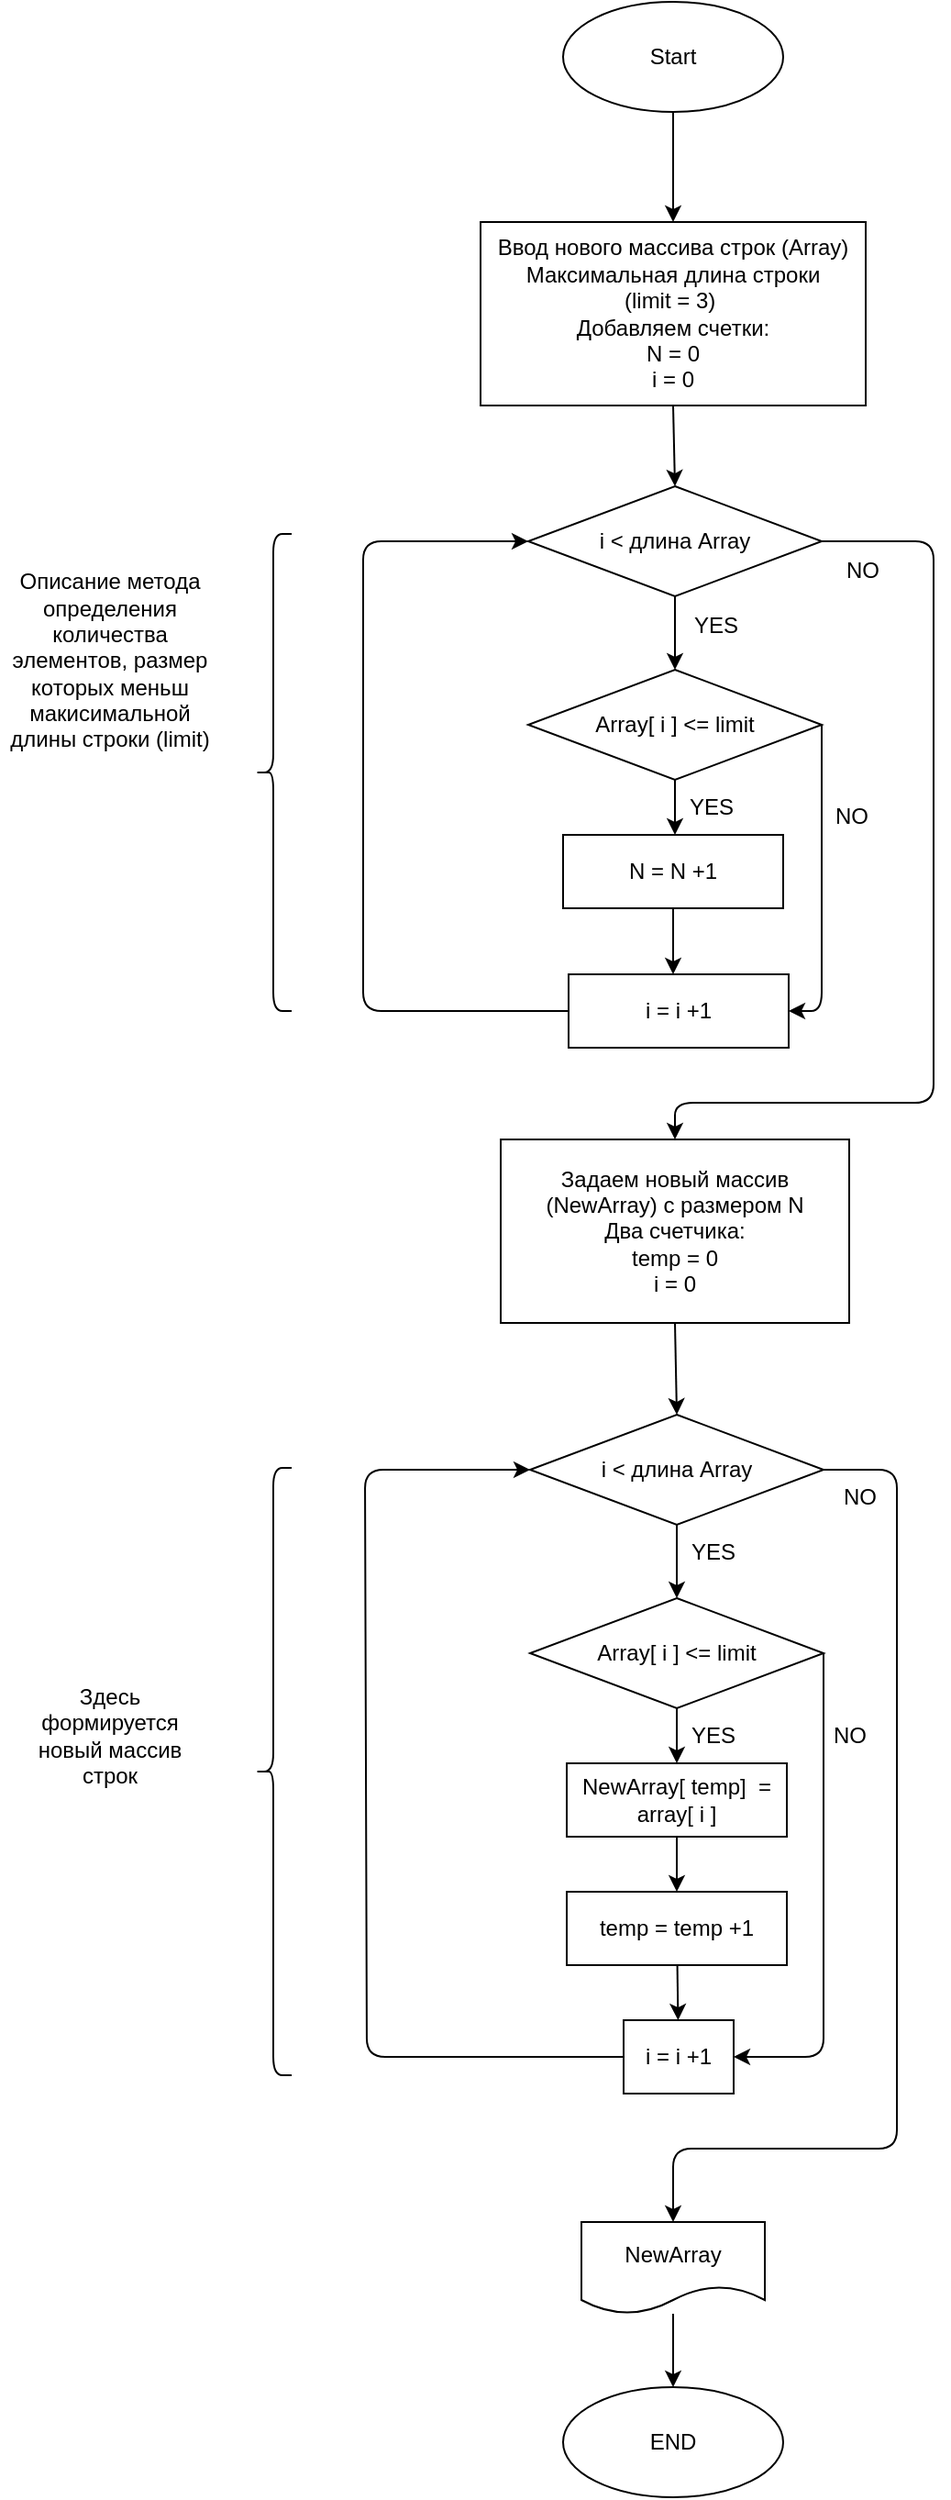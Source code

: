 <mxfile>
    <diagram id="LLfdZjAIVjmjKWJnR35u" name="Страница 1">
        <mxGraphModel dx="1246" dy="558" grid="1" gridSize="10" guides="1" tooltips="1" connect="1" arrows="1" fold="1" page="1" pageScale="1" pageWidth="827" pageHeight="1169" math="0" shadow="0">
            <root>
                <mxCell id="0"/>
                <mxCell id="1" parent="0"/>
                <mxCell id="2" value="Ввод нового массива строк (Array)&lt;br&gt;Максимальная длина строки &lt;br&gt;(limit = 3)&amp;nbsp;&lt;br&gt;Добавляем счетки:&lt;br&gt;N = 0&lt;br&gt;i = 0" style="rounded=0;whiteSpace=wrap;html=1;" parent="1" vertex="1">
                    <mxGeometry x="342" y="230" width="210" height="100" as="geometry"/>
                </mxCell>
                <mxCell id="6" value="Задаем новый массив (NewArray) c размером N&lt;br&gt;Два счетчика:&lt;br&gt;temp = 0&lt;br&gt;i = 0" style="rounded=0;whiteSpace=wrap;html=1;" parent="1" vertex="1">
                    <mxGeometry x="353" y="730" width="190" height="100" as="geometry"/>
                </mxCell>
                <mxCell id="29" style="edgeStyle=none;html=1;entryX=0.5;entryY=0;entryDx=0;entryDy=0;exitX=0.5;exitY=1;exitDx=0;exitDy=0;" parent="1" source="6" target="10" edge="1">
                    <mxGeometry relative="1" as="geometry">
                        <mxPoint x="448.6" y="860" as="sourcePoint"/>
                    </mxGeometry>
                </mxCell>
                <mxCell id="15" style="edgeStyle=none;html=1;entryX=0.5;entryY=0;entryDx=0;entryDy=0;" parent="1" source="10" target="11" edge="1">
                    <mxGeometry relative="1" as="geometry"/>
                </mxCell>
                <mxCell id="31" style="edgeStyle=none;html=1;entryX=0.5;entryY=0;entryDx=0;entryDy=0;" parent="1" source="10" target="30" edge="1">
                    <mxGeometry relative="1" as="geometry">
                        <Array as="points">
                            <mxPoint x="569" y="910"/>
                            <mxPoint x="569" y="1280"/>
                            <mxPoint x="520" y="1280"/>
                            <mxPoint x="447" y="1280"/>
                        </Array>
                    </mxGeometry>
                </mxCell>
                <mxCell id="10" value="i &amp;lt; длина Array" style="rhombus;whiteSpace=wrap;html=1;" parent="1" vertex="1">
                    <mxGeometry x="369" y="880" width="160" height="60" as="geometry"/>
                </mxCell>
                <mxCell id="16" style="edgeStyle=none;html=1;entryX=0.5;entryY=0;entryDx=0;entryDy=0;" parent="1" source="11" target="12" edge="1">
                    <mxGeometry relative="1" as="geometry"/>
                </mxCell>
                <mxCell id="73" style="edgeStyle=none;html=1;entryX=1;entryY=0.5;entryDx=0;entryDy=0;exitX=1;exitY=0.5;exitDx=0;exitDy=0;" edge="1" parent="1" source="11" target="20">
                    <mxGeometry relative="1" as="geometry">
                        <mxPoint x="560" y="1010" as="targetPoint"/>
                        <mxPoint x="530" y="1020" as="sourcePoint"/>
                        <Array as="points">
                            <mxPoint x="529" y="1230"/>
                        </Array>
                    </mxGeometry>
                </mxCell>
                <mxCell id="11" value="Array[ i ] &amp;lt;= limit" style="rhombus;whiteSpace=wrap;html=1;" parent="1" vertex="1">
                    <mxGeometry x="369" y="980" width="160" height="60" as="geometry"/>
                </mxCell>
                <mxCell id="19" style="edgeStyle=none;html=1;entryX=0.5;entryY=0;entryDx=0;entryDy=0;" parent="1" source="12" target="13" edge="1">
                    <mxGeometry relative="1" as="geometry"/>
                </mxCell>
                <mxCell id="12" value="NewArray[ temp]&amp;nbsp; = array[ i ]" style="rounded=0;whiteSpace=wrap;html=1;" parent="1" vertex="1">
                    <mxGeometry x="389" y="1070" width="120" height="40" as="geometry"/>
                </mxCell>
                <mxCell id="75" value="" style="edgeStyle=none;html=1;" edge="1" parent="1" source="13" target="20">
                    <mxGeometry relative="1" as="geometry"/>
                </mxCell>
                <mxCell id="13" value="temp = temp +1" style="rounded=0;whiteSpace=wrap;html=1;" parent="1" vertex="1">
                    <mxGeometry x="389" y="1140" width="120" height="40" as="geometry"/>
                </mxCell>
                <mxCell id="14" value="YES" style="text;html=1;strokeColor=none;fillColor=none;align=center;verticalAlign=middle;whiteSpace=wrap;rounded=0;" parent="1" vertex="1">
                    <mxGeometry x="459" y="950" width="20" height="10" as="geometry"/>
                </mxCell>
                <mxCell id="17" value="YES" style="text;html=1;strokeColor=none;fillColor=none;align=center;verticalAlign=middle;whiteSpace=wrap;rounded=0;" parent="1" vertex="1">
                    <mxGeometry x="459" y="1050" width="20" height="10" as="geometry"/>
                </mxCell>
                <mxCell id="18" value="NO" style="text;html=1;strokeColor=none;fillColor=none;align=center;verticalAlign=middle;whiteSpace=wrap;rounded=0;" parent="1" vertex="1">
                    <mxGeometry x="539" y="920" width="20" height="10" as="geometry"/>
                </mxCell>
                <mxCell id="21" style="edgeStyle=none;html=1;entryX=0;entryY=0.5;entryDx=0;entryDy=0;" parent="1" source="20" target="10" edge="1">
                    <mxGeometry relative="1" as="geometry">
                        <Array as="points">
                            <mxPoint x="280" y="1230"/>
                            <mxPoint x="279" y="910"/>
                        </Array>
                    </mxGeometry>
                </mxCell>
                <mxCell id="20" value="i = i +1" style="rounded=0;whiteSpace=wrap;html=1;" parent="1" vertex="1">
                    <mxGeometry x="420" y="1210" width="60" height="40" as="geometry"/>
                </mxCell>
                <mxCell id="60" value="" style="edgeStyle=none;html=1;" edge="1" parent="1" source="30" target="59">
                    <mxGeometry relative="1" as="geometry"/>
                </mxCell>
                <mxCell id="30" value="NewArray" style="shape=document;whiteSpace=wrap;html=1;boundedLbl=1;" parent="1" vertex="1">
                    <mxGeometry x="397" y="1320" width="100" height="50" as="geometry"/>
                </mxCell>
                <mxCell id="34" value="Здесь формируется новый массив строк" style="text;html=1;strokeColor=none;fillColor=none;align=center;verticalAlign=middle;whiteSpace=wrap;rounded=0;" parent="1" vertex="1">
                    <mxGeometry x="85" y="1020" width="110" height="70" as="geometry"/>
                </mxCell>
                <mxCell id="36" style="edgeStyle=none;html=1;entryX=0.5;entryY=0;entryDx=0;entryDy=0;exitX=0.5;exitY=1;exitDx=0;exitDy=0;" parent="1" source="2" target="39" edge="1">
                    <mxGeometry relative="1" as="geometry">
                        <mxPoint x="448" y="344" as="sourcePoint"/>
                    </mxGeometry>
                </mxCell>
                <mxCell id="38" style="edgeStyle=none;html=1;entryX=0.5;entryY=0;entryDx=0;entryDy=0;" parent="1" source="39" target="42" edge="1">
                    <mxGeometry relative="1" as="geometry"/>
                </mxCell>
                <mxCell id="56" style="edgeStyle=none;html=1;" parent="1" source="39" edge="1">
                    <mxGeometry relative="1" as="geometry">
                        <Array as="points">
                            <mxPoint x="589" y="404"/>
                            <mxPoint x="589" y="570"/>
                            <mxPoint x="589" y="630"/>
                            <mxPoint x="589" y="710"/>
                            <mxPoint x="448" y="710"/>
                        </Array>
                        <mxPoint x="448" y="730" as="targetPoint"/>
                    </mxGeometry>
                </mxCell>
                <mxCell id="39" value="i &amp;lt; длина Array" style="rhombus;whiteSpace=wrap;html=1;" parent="1" vertex="1">
                    <mxGeometry x="368" y="374" width="160" height="60" as="geometry"/>
                </mxCell>
                <mxCell id="40" style="edgeStyle=none;html=1;entryX=0.5;entryY=0;entryDx=0;entryDy=0;" parent="1" source="42" edge="1">
                    <mxGeometry relative="1" as="geometry">
                        <mxPoint x="448" y="564" as="targetPoint"/>
                    </mxGeometry>
                </mxCell>
                <mxCell id="41" style="edgeStyle=none;html=1;exitX=1;exitY=0.5;exitDx=0;exitDy=0;entryX=1;entryY=0.5;entryDx=0;entryDy=0;" parent="1" source="42" edge="1" target="51">
                    <mxGeometry relative="1" as="geometry">
                        <mxPoint x="550" y="660" as="targetPoint"/>
                        <Array as="points">
                            <mxPoint x="528" y="660"/>
                        </Array>
                    </mxGeometry>
                </mxCell>
                <mxCell id="42" value="Array[ i ] &amp;lt;= limit" style="rhombus;whiteSpace=wrap;html=1;" parent="1" vertex="1">
                    <mxGeometry x="368" y="474" width="160" height="60" as="geometry"/>
                </mxCell>
                <mxCell id="45" style="edgeStyle=none;html=1;exitX=0.5;exitY=1;exitDx=0;exitDy=0;" parent="1" source="46" edge="1">
                    <mxGeometry relative="1" as="geometry">
                        <Array as="points"/>
                        <mxPoint x="460" y="610" as="sourcePoint"/>
                        <mxPoint x="447" y="640" as="targetPoint"/>
                    </mxGeometry>
                </mxCell>
                <mxCell id="46" value="N = N +1" style="rounded=0;whiteSpace=wrap;html=1;" parent="1" vertex="1">
                    <mxGeometry x="387" y="564" width="120" height="40" as="geometry"/>
                </mxCell>
                <mxCell id="48" value="YES" style="text;html=1;strokeColor=none;fillColor=none;align=center;verticalAlign=middle;whiteSpace=wrap;rounded=0;" parent="1" vertex="1">
                    <mxGeometry x="458" y="544" width="20" height="10" as="geometry"/>
                </mxCell>
                <mxCell id="50" style="edgeStyle=none;html=1;entryX=0;entryY=0.5;entryDx=0;entryDy=0;exitX=0;exitY=0.5;exitDx=0;exitDy=0;" parent="1" source="51" target="39" edge="1">
                    <mxGeometry relative="1" as="geometry">
                        <Array as="points">
                            <mxPoint x="278" y="660"/>
                            <mxPoint x="278" y="404"/>
                        </Array>
                    </mxGeometry>
                </mxCell>
                <mxCell id="51" value="i = i +1" style="rounded=0;whiteSpace=wrap;html=1;" parent="1" vertex="1">
                    <mxGeometry x="390" y="640" width="120" height="40" as="geometry"/>
                </mxCell>
                <mxCell id="54" value="Описание метода определения количества элементов, размер которых меньш макисимальной длины строки (limit)" style="text;html=1;strokeColor=none;fillColor=none;align=center;verticalAlign=middle;whiteSpace=wrap;rounded=0;" parent="1" vertex="1">
                    <mxGeometry x="80" y="434" width="120" height="70" as="geometry"/>
                </mxCell>
                <mxCell id="59" value="END" style="ellipse;whiteSpace=wrap;html=1;fillColor=none;" vertex="1" parent="1">
                    <mxGeometry x="387" y="1410" width="120" height="60" as="geometry"/>
                </mxCell>
                <mxCell id="63" value="" style="edgeStyle=none;html=1;" edge="1" parent="1" source="61" target="2">
                    <mxGeometry relative="1" as="geometry"/>
                </mxCell>
                <mxCell id="61" value="Start" style="ellipse;whiteSpace=wrap;html=1;rounded=0;fillColor=none;" vertex="1" parent="1">
                    <mxGeometry x="387" y="110" width="120" height="60" as="geometry"/>
                </mxCell>
                <mxCell id="64" value="" style="shape=curlyBracket;whiteSpace=wrap;html=1;rounded=1;" vertex="1" parent="1">
                    <mxGeometry x="219" y="400" width="20" height="260" as="geometry"/>
                </mxCell>
                <mxCell id="67" value="NO" style="text;html=1;align=center;verticalAlign=middle;resizable=0;points=[];autosize=1;strokeColor=none;fillColor=none;" vertex="1" parent="1">
                    <mxGeometry x="529" y="544" width="30" height="20" as="geometry"/>
                </mxCell>
                <mxCell id="68" value="NO" style="text;html=1;align=center;verticalAlign=middle;resizable=0;points=[];autosize=1;strokeColor=none;fillColor=none;" vertex="1" parent="1">
                    <mxGeometry x="535" y="410" width="30" height="20" as="geometry"/>
                </mxCell>
                <mxCell id="69" value="YES" style="text;html=1;align=center;verticalAlign=middle;resizable=0;points=[];autosize=1;strokeColor=none;fillColor=none;" vertex="1" parent="1">
                    <mxGeometry x="450" y="440" width="40" height="20" as="geometry"/>
                </mxCell>
                <mxCell id="70" value="" style="shape=curlyBracket;whiteSpace=wrap;html=1;rounded=1;" vertex="1" parent="1">
                    <mxGeometry x="219" y="909" width="20" height="331" as="geometry"/>
                </mxCell>
                <mxCell id="74" value="NO" style="text;html=1;align=center;verticalAlign=middle;resizable=0;points=[];autosize=1;strokeColor=none;fillColor=none;" vertex="1" parent="1">
                    <mxGeometry x="528" y="1045" width="30" height="20" as="geometry"/>
                </mxCell>
            </root>
        </mxGraphModel>
    </diagram>
</mxfile>